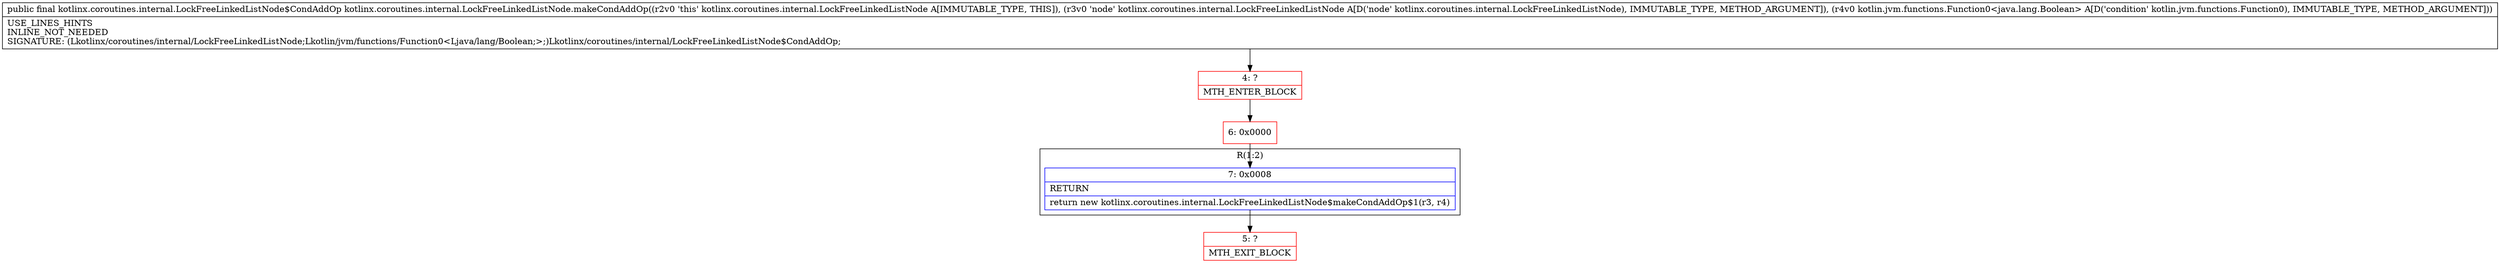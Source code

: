 digraph "CFG forkotlinx.coroutines.internal.LockFreeLinkedListNode.makeCondAddOp(Lkotlinx\/coroutines\/internal\/LockFreeLinkedListNode;Lkotlin\/jvm\/functions\/Function0;)Lkotlinx\/coroutines\/internal\/LockFreeLinkedListNode$CondAddOp;" {
subgraph cluster_Region_1460007767 {
label = "R(1:2)";
node [shape=record,color=blue];
Node_7 [shape=record,label="{7\:\ 0x0008|RETURN\l|return new kotlinx.coroutines.internal.LockFreeLinkedListNode$makeCondAddOp$1(r3, r4)\l}"];
}
Node_4 [shape=record,color=red,label="{4\:\ ?|MTH_ENTER_BLOCK\l}"];
Node_6 [shape=record,color=red,label="{6\:\ 0x0000}"];
Node_5 [shape=record,color=red,label="{5\:\ ?|MTH_EXIT_BLOCK\l}"];
MethodNode[shape=record,label="{public final kotlinx.coroutines.internal.LockFreeLinkedListNode$CondAddOp kotlinx.coroutines.internal.LockFreeLinkedListNode.makeCondAddOp((r2v0 'this' kotlinx.coroutines.internal.LockFreeLinkedListNode A[IMMUTABLE_TYPE, THIS]), (r3v0 'node' kotlinx.coroutines.internal.LockFreeLinkedListNode A[D('node' kotlinx.coroutines.internal.LockFreeLinkedListNode), IMMUTABLE_TYPE, METHOD_ARGUMENT]), (r4v0 kotlin.jvm.functions.Function0\<java.lang.Boolean\> A[D('condition' kotlin.jvm.functions.Function0), IMMUTABLE_TYPE, METHOD_ARGUMENT]))  | USE_LINES_HINTS\lINLINE_NOT_NEEDED\lSIGNATURE: (Lkotlinx\/coroutines\/internal\/LockFreeLinkedListNode;Lkotlin\/jvm\/functions\/Function0\<Ljava\/lang\/Boolean;\>;)Lkotlinx\/coroutines\/internal\/LockFreeLinkedListNode$CondAddOp;\l}"];
MethodNode -> Node_4;Node_7 -> Node_5;
Node_4 -> Node_6;
Node_6 -> Node_7;
}


